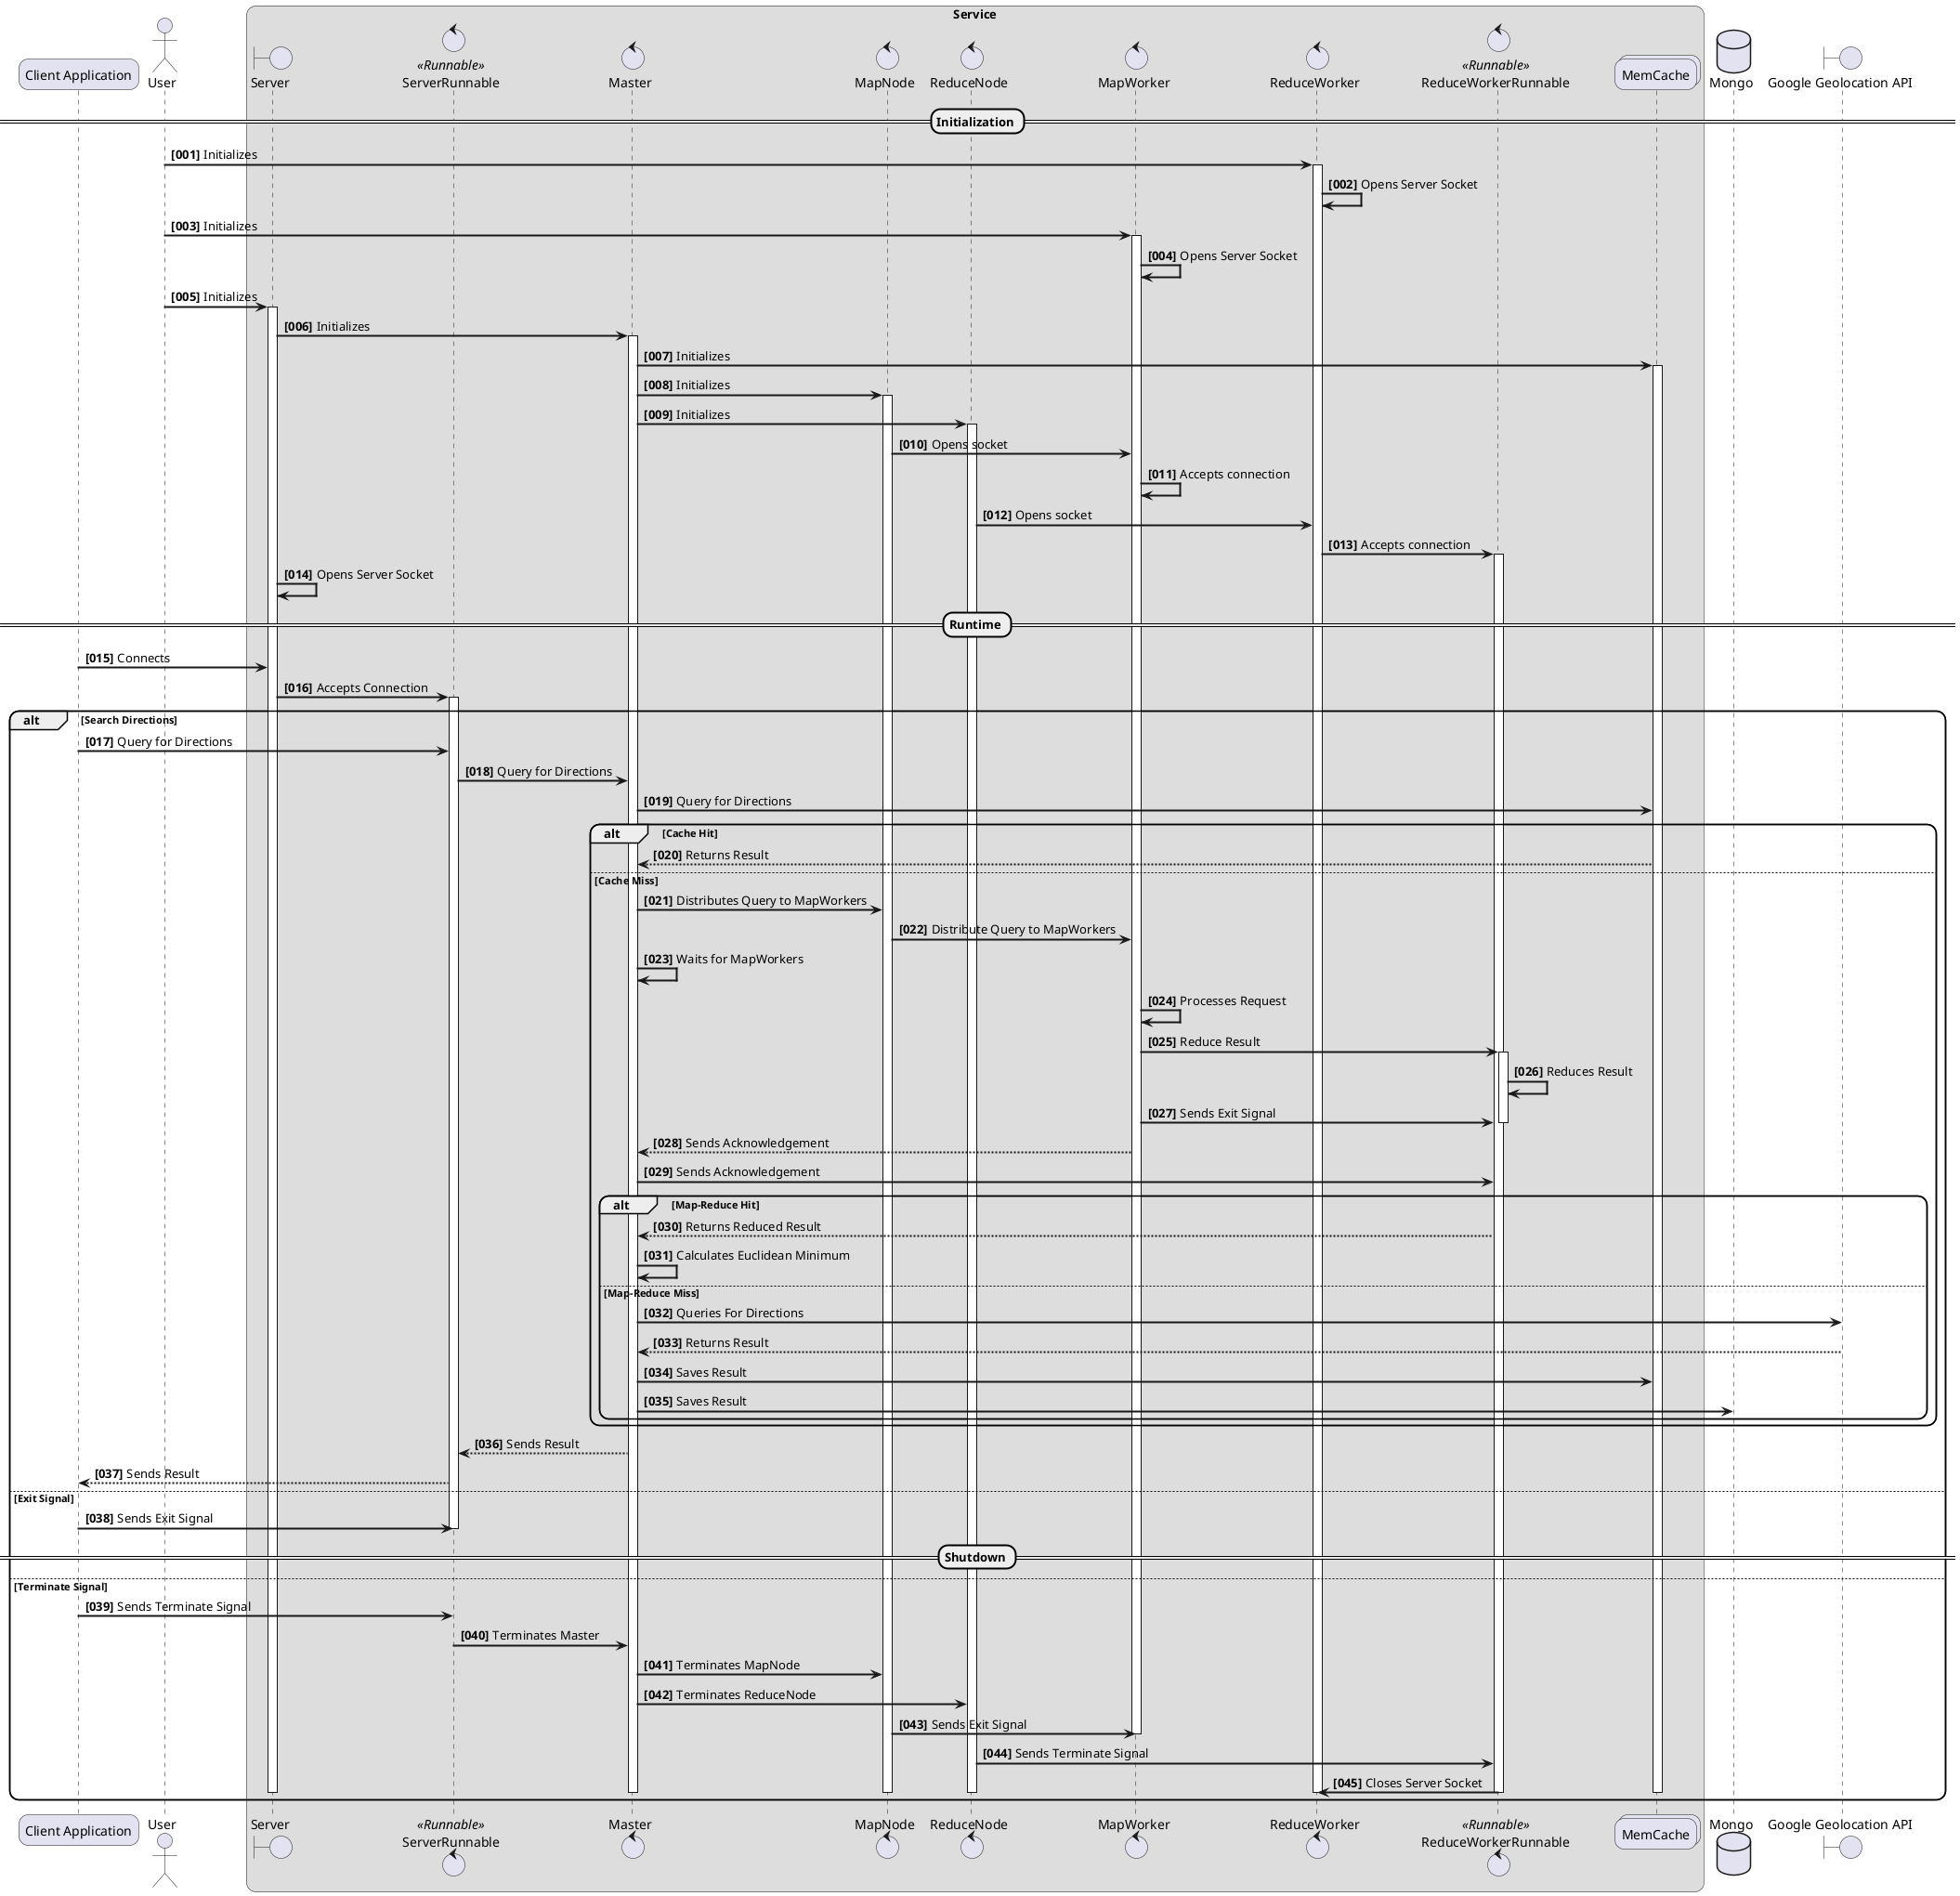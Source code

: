 @startuml
skinparam sequenceArrowThickness 2
skinparam roundcorner 20
participant "Client Application" as Client
actor User
box Service
boundary Server
control ServerRunnable <<Runnable>>
control Master
control MapNode
control ReduceNode
control MapWorker
control ReduceWorker
control ReduceWorkerRunnable <<Runnable>>
collections MemCache
end box
database Mongo
boundary "Google Geolocation API" as GGA
autonumber "<b>[000]"

== Initialization ==

User -> ReduceWorker : Initializes
activate ReduceWorker

ReduceWorker -> ReduceWorker : Opens Server Socket

User -> MapWorker : Initializes
activate MapWorker

MapWorker -> MapWorker : Opens Server Socket

User -> Server: Initializes
activate Server

Server -> Master : Initializes
activate Master

Master -> MemCache : Initializes
activate MemCache

Master -> MapNode : Initializes
activate MapNode

Master -> ReduceNode : Initializes
activate ReduceNode

MapNode -> MapWorker : Opens socket

MapWorker -> MapWorker : Accepts connection

ReduceNode -> ReduceWorker : Opens socket

ReduceWorker -> ReduceWorkerRunnable : Accepts connection
activate ReduceWorkerRunnable

Server -> Server : Opens Server Socket

== Runtime ==

Client -> Server : Connects

Server -> ServerRunnable : Accepts Connection
activate ServerRunnable

alt Search Directions

Client -> ServerRunnable : Query for Directions

ServerRunnable -> Master : Query for Directions

Master -> MemCache : Query for Directions

alt Cache Hit

MemCache --> Master : Returns Result

else Cache Miss

Master -> MapNode : Distributes Query to MapWorkers

MapNode -> MapWorker : Distribute Query to MapWorkers

Master -> Master : Waits for MapWorkers

MapWorker -> MapWorker : Processes Request

MapWorker -> ReduceWorkerRunnable : Reduce Result
activate ReduceWorkerRunnable

ReduceWorkerRunnable -> ReduceWorkerRunnable : Reduces Result

MapWorker -> ReduceWorkerRunnable : Sends Exit Signal
deactivate ReduceWorkerRunnable

MapWorker --> Master : Sends Acknowledgement

Master -> ReduceWorkerRunnable : Sends Acknowledgement

alt Map-Reduce Hit

ReduceWorkerRunnable --> Master : Returns Reduced Result

Master -> Master : Calculates Euclidean Minimum

else Map-Reduce Miss

Master -> GGA : Queries For Directions

GGA --> Master : Returns Result

Master -> MemCache : Saves Result

Master -> Mongo : Saves Result

end

end

Master --> ServerRunnable : Sends Result

ServerRunnable --> Client : Sends Result

else Exit Signal

Client -> ServerRunnable : Sends Exit Signal
deactivate ServerRunnable

== Shutdown ==

else Terminate Signal

Client -> ServerRunnable : Sends Terminate Signal

ServerRunnable -> Master : Terminates Master

Master -> MapNode : Terminates MapNode

Master -> ReduceNode : Terminates ReduceNode

MapNode -> MapWorker : Sends Exit Signal
deactivate MapWorker

ReduceNode -> ReduceWorkerRunnable : Sends Terminate Signal

ReduceWorkerRunnable -> ReduceWorker : Closes Server Socket

deactivate ReduceWorkerRunnable
deactivate ReduceWorker

deactivate ReduceNode
deactivate MapNode
deactivate MemCache
deactivate Master

deactivate ServerRunnable

deactivate Server

end


@enduml